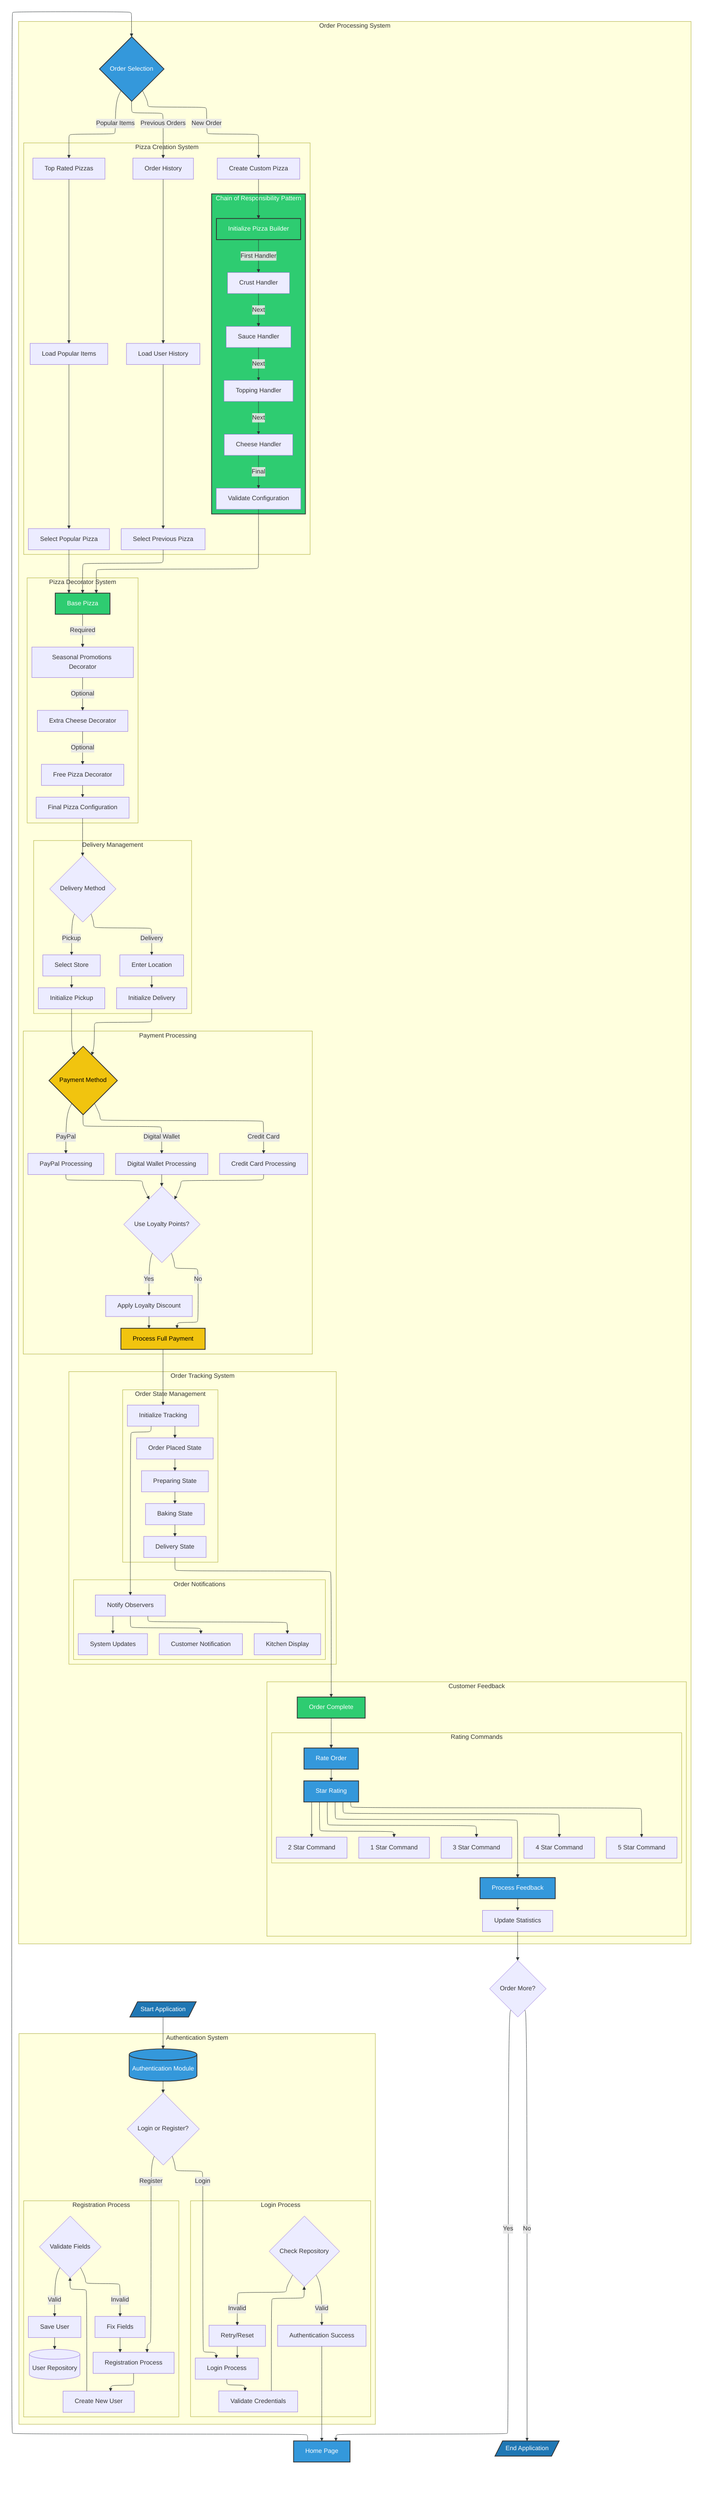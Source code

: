 ---
config:
  theme: default
  themeVariables:
    primaryColor: "#1f77b4" 
    primaryTextColor: "#2d3436"
    primaryBorderColor: "#2d3436"
    lineColor: "#2d3436"
    secondaryColor: "#ffffff"
    tertiaryColor: "#f1f1f1"
  flowchart:
    diagramPadding: 30
    nodeSpacing: 60
    rankSpacing: 60
    defaultRenderer: elk
    curve: basis
---
flowchart TB
    %% Entry Point
    Start[/"Start Application"/] --> Auth[("Authentication Module")]
    
    subgraph Authentication ["Authentication System"]
        direction TB
        Auth --> LoginChoice{"Login or Register?"}
        
        LoginChoice -->|"Login"| Login["Login Process"]
        LoginChoice -->|"Register"| Register["Registration Process"]
        
        subgraph Login Process
            Login --> ValidateUser["Validate Credentials"]
            ValidateUser --> CheckDB{"Check Repository"}
            CheckDB -->|"Valid"| Success["Authentication Success"]
            CheckDB -->|"Invalid"| Retry["Retry/Reset"]
            Retry --> Login
        end

        subgraph Registration Process
            Register --> CreateUser["Create New User"]
            CreateUser --> ValidateFields{"Validate Fields"}
            ValidateFields -->|"Valid"| SaveUser["Save User"]
            ValidateFields -->|"Invalid"| FixFields["Fix Fields"]
            FixFields --> Register
            SaveUser --> UserRepo[("User Repository")]
        end
    end

    Success --> HomePage["Home Page"]
    
    %% Main Application Flow
    HomePage --> OrderChoice{"Order Selection"}
    
    subgraph Order Flow ["Order Processing System"]
        OrderChoice -->|"New Order"| CustomPizza["Create Custom Pizza"]
        OrderChoice -->|"Previous Orders"| History["Order History"]
        OrderChoice -->|"Popular Items"| TopRated["Top Rated Pizzas"]

        subgraph Pizza Creation ["Pizza Creation System"]
            direction TB
            CustomPizza --> PizzaBuilder["Initialize Pizza Builder"]
            
            subgraph Chain ["Chain of Responsibility Pattern"]
                direction TB
                PizzaBuilder -->|"First Handler"| CrustHandler["Crust Handler"]
                CrustHandler -->|"Next"| SauceHandler["Sauce Handler"]
                SauceHandler -->|"Next"| ToppingHandler["Topping Handler"]
                ToppingHandler -->|"Next"| CheeseHandler["Cheese Handler"]
                CheeseHandler -->|"Final"| ValidateConfig["Validate Configuration"]
            end

            History --> LoadHistory["Load User History"]
            LoadHistory --> ExistingPizza["Select Previous Pizza"]
            
            TopRated --> LoadPopular["Load Popular Items"]
            LoadPopular --> RatedPizza["Select Popular Pizza"]
        end

        subgraph Decorator System ["Pizza Decorator System"]
            direction TB
            ValidateConfig --> BaseDecorator["Base Pizza"]
            ExistingPizza --> BaseDecorator
            RatedPizza --> BaseDecorator
            
            BaseDecorator -->|"Required"| SeasonalPromo["Seasonal Promotions Decorator"]
            SeasonalPromo -->|"Optional"| ExtraCheese["Extra Cheese Decorator"]
            ExtraCheese -->|"Optional"| FreePizza["Free Pizza Decorator"]
            FreePizza --> FinalPizza["Final Pizza Configuration"]
        end

        FinalPizza --> DeliveryChoice{"Delivery Method"}
        
        subgraph Delivery System ["Delivery Management"]
            DeliveryChoice -->|"Delivery"| Location["Enter Location"]
            DeliveryChoice -->|"Pickup"| Store["Select Store"]
            Location --> InitiateDelivery["Initialize Delivery"]
            Store --> InitiatePickup["Initialize Pickup"]
        end

        subgraph Payment System ["Payment Processing"]
            InitiateDelivery --> Payment{"Payment Method"}
            InitiatePickup --> Payment
            Payment -->|"Credit Card"| CC["Credit Card Processing"]
            Payment -->|"Digital Wallet"| DW["Digital Wallet Processing"]
            Payment -->|"PayPal"| PP["PayPal Processing"]
            
            CC & DW & PP --> LoyaltyCheck{"Use Loyalty Points?"}
            LoyaltyCheck -->|"Yes"| ApplyLoyalty["Apply Loyalty Discount"]
            LoyaltyCheck -->|"No"| ProcessPayment["Process Full Payment"]
            ApplyLoyalty --> ProcessPayment
        end

        subgraph Order Tracking ["Order Tracking System"]
            ProcessPayment --> InitTracking["Initialize Tracking"]
            
            subgraph State Pattern ["Order State Management"]
                direction TB
                InitTracking --> Placed["Order Placed State"]
                Placed --> Preparing["Preparing State"]
                Preparing --> Baking["Baking State"]
                Baking --> Delivery["Delivery State"]
            end

            subgraph Observer Pattern ["Order Notifications"]
                direction TB
                InitTracking --> Notify["Notify Observers"]
                Notify --> Customer["Customer Notification"]
                Notify --> Kitchen["Kitchen Display"]
                Notify --> System["System Updates"]
            end
        end

        subgraph Feedback System ["Customer Feedback"]
            Delivery --> OrderComplete["Order Complete"]
            OrderComplete --> Rating["Rate Order"]
            
            subgraph Command Pattern ["Rating Commands"]
                direction TB
                Rating --> Stars["Star Rating"]
                Stars --> OneStar["1 Star Command"]
                Stars --> TwoStar["2 Star Command"]
                Stars --> ThreeStar["3 Star Command"]
                Stars --> FourStar["4 Star Command"]
                Stars --> FiveStar["5 Star Command"]
            end
            
            Stars --> Feedback["Process Feedback"]
            Feedback --> UpdateStats["Update Statistics"]
        end
    end

    UpdateStats --> OrderMore{"Order More?"}
    OrderMore -->|"Yes"| HomePage
    OrderMore -->|"No"| End[/"End Application"/]

    %% Styling
    classDef primary fill:#1f77b4,stroke:#333,stroke-width:2px,color:white
    classDef success fill:#2ecc71,stroke:#333,stroke-width:2px,color:white
    classDef warning fill:#f1c40f,stroke:#333,stroke-width:2px,color:black
    classDef danger fill:#e74c3c,stroke:#333,stroke-width:2px,color:white
    classDef info fill:#3498db,stroke:#333,stroke-width:2px,color:white
    classDef system fill:#9b59b6,stroke:#333,stroke-width:2px,color:white
    
    class Start,End primary
    class Auth,HomePage,OrderChoice info
    class PizzaBuilder,Chain,BaseDecorator success
    class Payment,ProcessPayment warning
    class Rating,Feedback,Stars info
    class State,Observer system
    class OrderComplete success